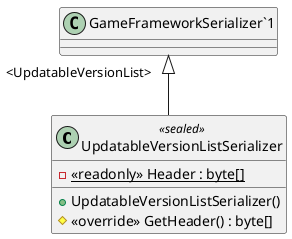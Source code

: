 @startuml
class UpdatableVersionListSerializer <<sealed>> {
    - {static} <<readonly>> Header : byte[]
    + UpdatableVersionListSerializer()
    # <<override>> GetHeader() : byte[]
}
"GameFrameworkSerializer`1" "<UpdatableVersionList>" <|-- UpdatableVersionListSerializer
@enduml
